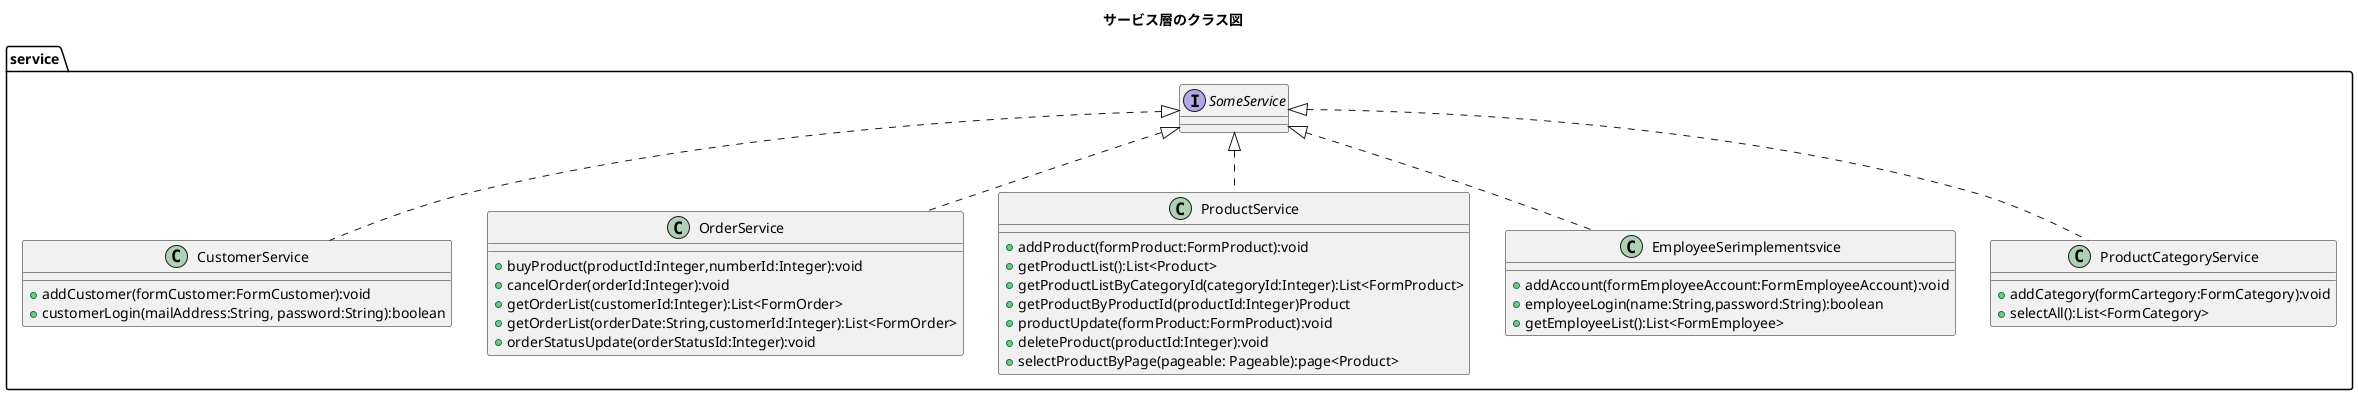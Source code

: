 @startuml
title サービス層のクラス図
package service{
	class CustomerService implements SomeService{
		+ addCustomer(formCustomer:FormCustomer):void
		+ customerLogin(mailAddress:String, password:String):boolean
	}
	
	class OrderService implements SomeService{
		+ buyProduct(productId:Integer,numberId:Integer):void
		+ cancelOrder(orderId:Integer):void
		+ getOrderList(customerId:Integer):List<FormOrder>
		+ getOrderList(orderDate:String,customerId:Integer):List<FormOrder>
		+ orderStatusUpdate(orderStatusId:Integer):void
	}
	
	class ProductService implements SomeService{
		+ addProduct(formProduct:FormProduct):void
		+ getProductList():List<Product>
		+ getProductListByCategoryId(categoryId:Integer):List<FormProduct>
		+ getProductByProductId(productId:Integer)Product
		+ productUpdate(formProduct:FormProduct):void
		+ deleteProduct(productId:Integer):void
		+ selectProductByPage(pageable: Pageable):page<Product>
	}


	class EmployeeSerimplementsvice implements SomeService{
		+ addAccount(formEmployeeAccount:FormEmployeeAccount):void
		+ employeeLogin(name:String,password:String):boolean
		+ getEmployeeList():List<FormEmployee>
	}
	
	class ProductCategoryService implements SomeService{
		+ addCategory(formCartegory:FormCategory):void
		+ selectAll():List<FormCategory>
	}	
}



@enduml